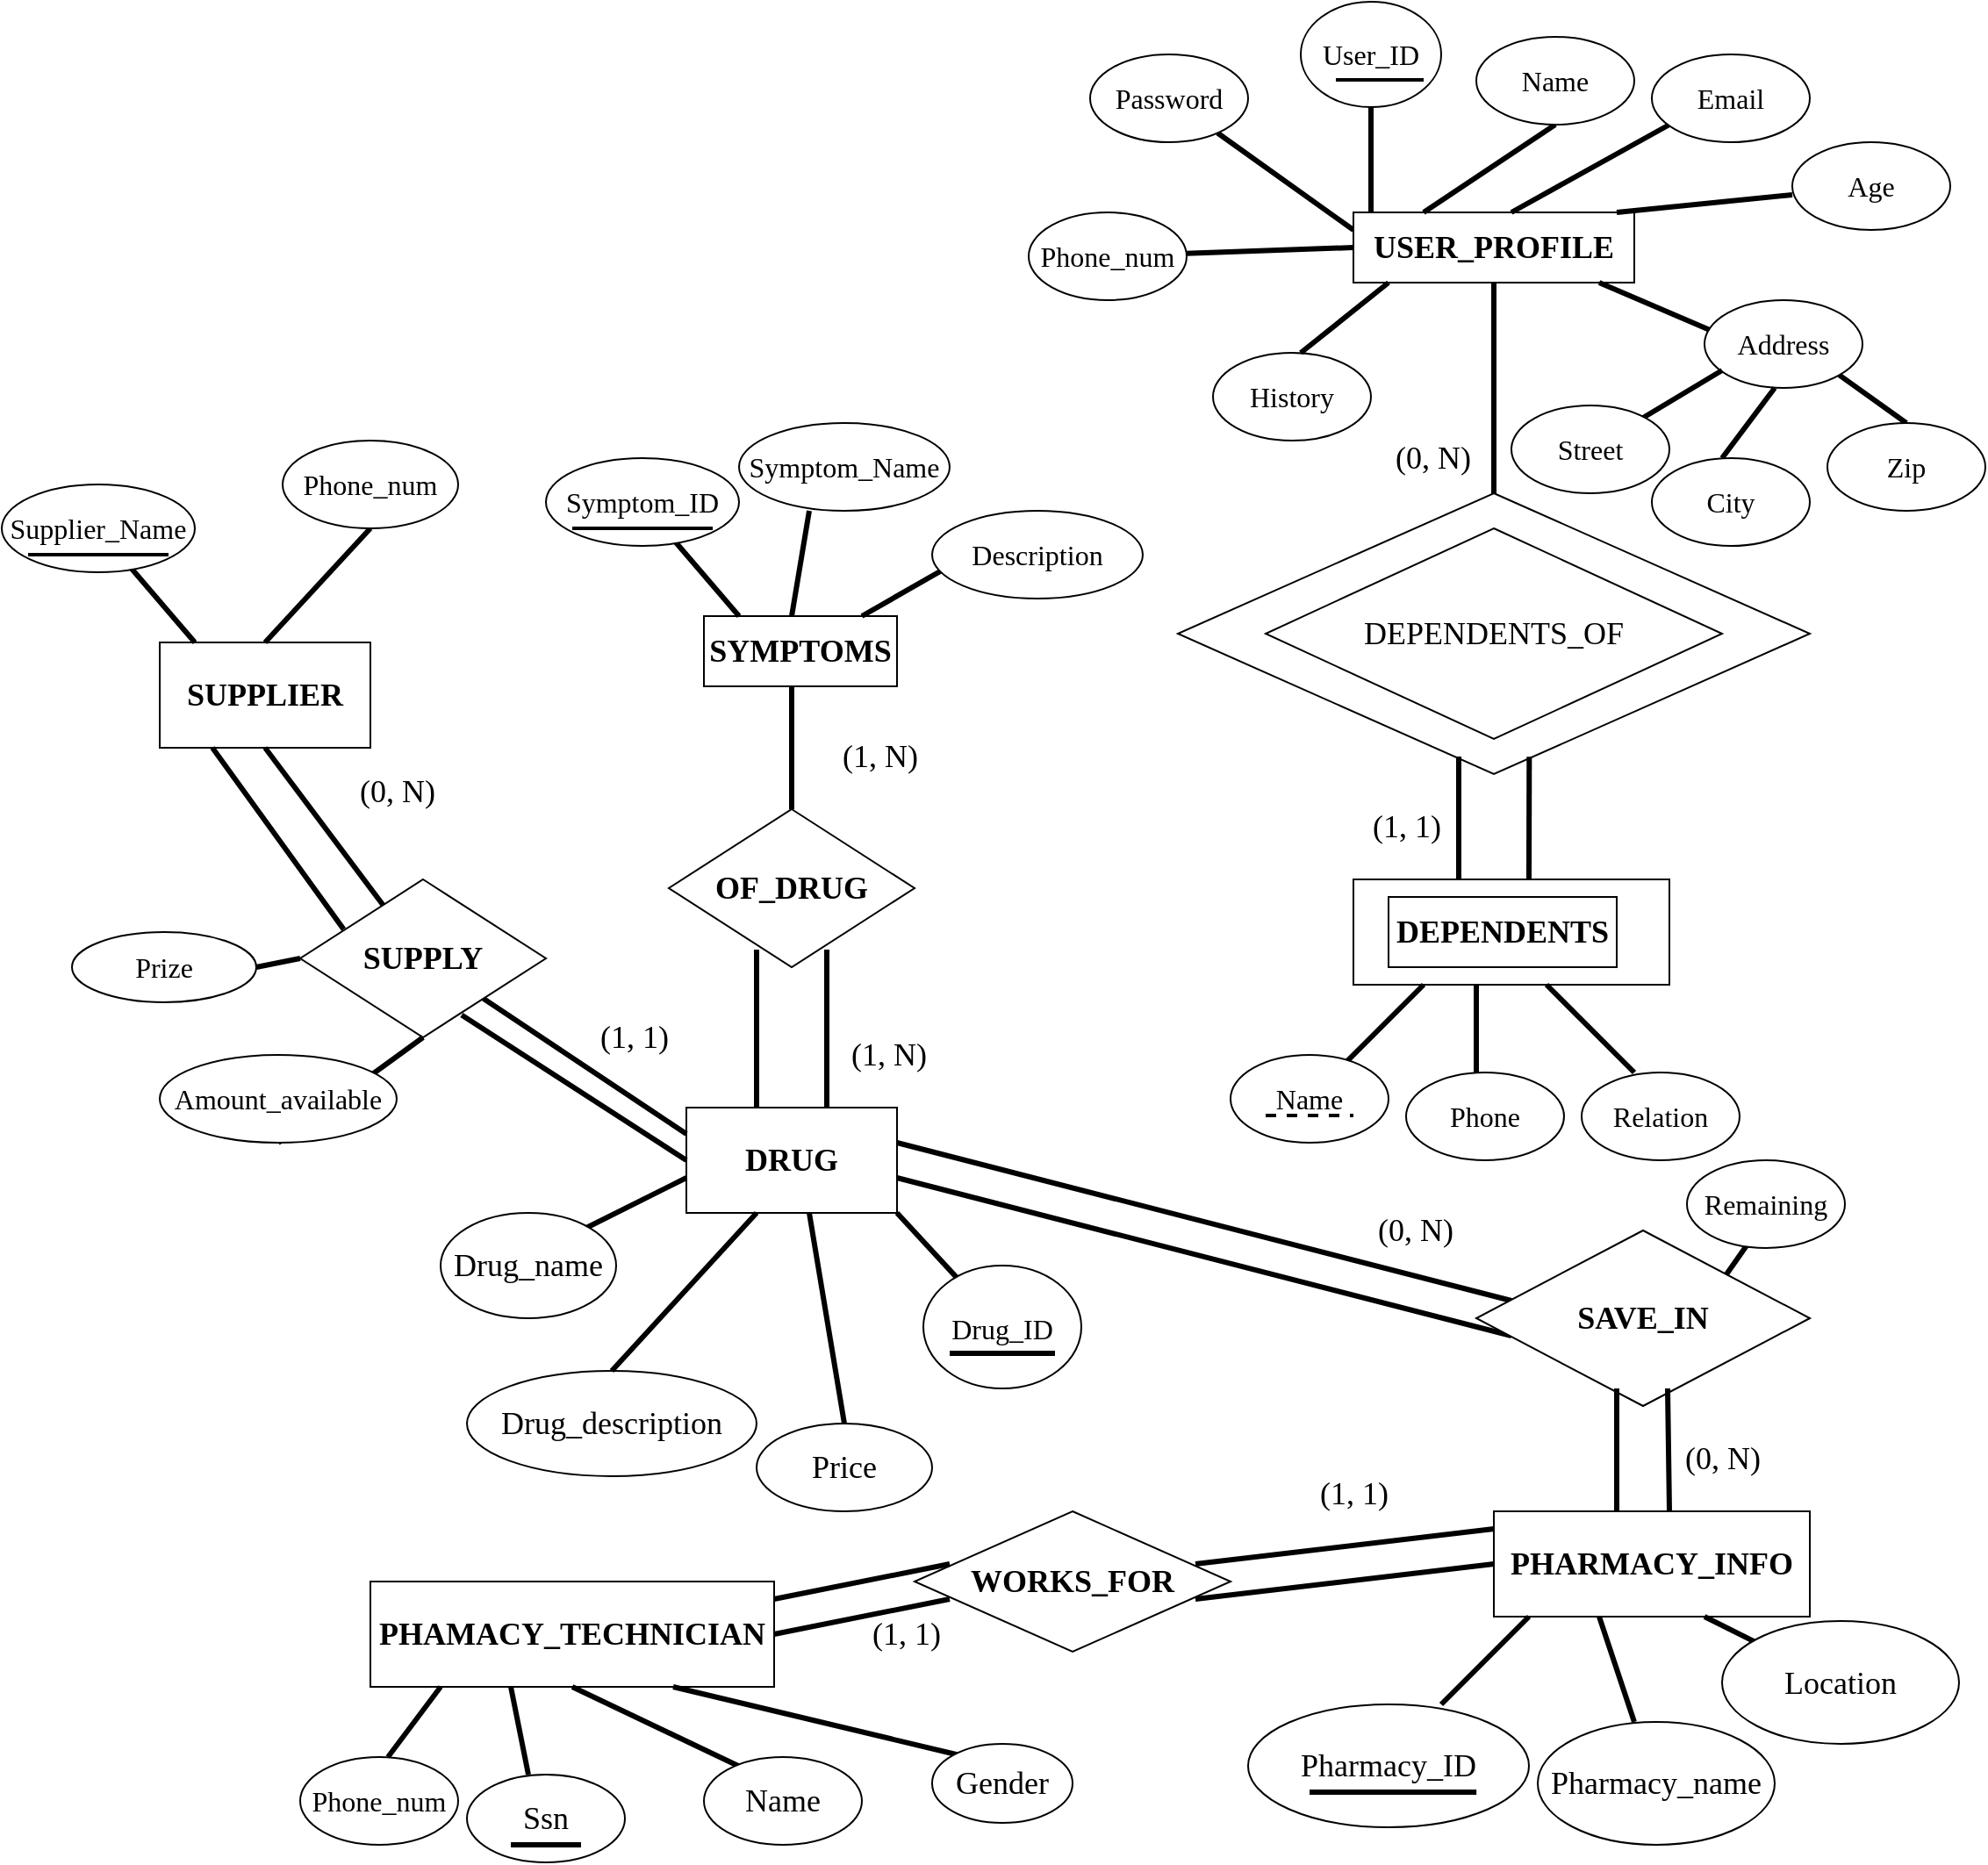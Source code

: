<mxfile version="20.8.23" type="github">
  <diagram id="R2lEEEUBdFMjLlhIrx00" name="Page-1">
    <mxGraphModel dx="1854" dy="697" grid="1" gridSize="10" guides="1" tooltips="1" connect="1" arrows="1" fold="1" page="1" pageScale="1" pageWidth="850" pageHeight="1100" math="0" shadow="0" extFonts="Permanent Marker^https://fonts.googleapis.com/css?family=Permanent+Marker">
      <root>
        <mxCell id="0" />
        <mxCell id="1" parent="0" />
        <mxCell id="4P1G4LsWBmaIqUn7CIRd-10" value="" style="endArrow=none;html=1;rounded=0;strokeWidth=3;fontFamily=Times New Roman;fontSize=16;exitX=0;exitY=0.5;exitDx=0;exitDy=0;" parent="1" source="4P1G4LsWBmaIqUn7CIRd-23" target="4P1G4LsWBmaIqUn7CIRd-12" edge="1">
          <mxGeometry width="50" height="50" relative="1" as="geometry">
            <mxPoint x="180" y="120" as="sourcePoint" />
            <mxPoint x="240" y="70" as="targetPoint" />
          </mxGeometry>
        </mxCell>
        <mxCell id="4P1G4LsWBmaIqUn7CIRd-12" value="Phone_num" style="ellipse;whiteSpace=wrap;html=1;fontFamily=Times New Roman;fontSize=16;" parent="1" vertex="1">
          <mxGeometry x="295" y="120" width="90" height="50" as="geometry" />
        </mxCell>
        <mxCell id="4P1G4LsWBmaIqUn7CIRd-14" value="" style="endArrow=none;html=1;rounded=0;strokeWidth=3;fontFamily=Times New Roman;fontSize=16;exitX=0;exitY=0.25;exitDx=0;exitDy=0;" parent="1" source="4P1G4LsWBmaIqUn7CIRd-23" target="4P1G4LsWBmaIqUn7CIRd-15" edge="1">
          <mxGeometry width="50" height="50" relative="1" as="geometry">
            <mxPoint x="210" y="120" as="sourcePoint" />
            <mxPoint x="390" y="70" as="targetPoint" />
          </mxGeometry>
        </mxCell>
        <mxCell id="4P1G4LsWBmaIqUn7CIRd-15" value="Password" style="ellipse;whiteSpace=wrap;html=1;fontFamily=Times New Roman;fontSize=16;" parent="1" vertex="1">
          <mxGeometry x="330" y="30" width="90" height="50" as="geometry" />
        </mxCell>
        <mxCell id="4P1G4LsWBmaIqUn7CIRd-23" value="&lt;h4 style=&quot;font-size: 19px;&quot;&gt;&lt;font style=&quot;font-size: 19px;&quot;&gt;&lt;font style=&quot;font-size: 18px;&quot;&gt;USER_PROFILE&lt;/font&gt;&lt;/font&gt;&lt;/h4&gt;" style="rounded=0;whiteSpace=wrap;html=1;fontFamily=Times New Roman;fontSize=20;" parent="1" vertex="1">
          <mxGeometry x="480" y="120" width="160" height="40" as="geometry" />
        </mxCell>
        <mxCell id="4P1G4LsWBmaIqUn7CIRd-26" value="User_ID" style="ellipse;whiteSpace=wrap;html=1;fontFamily=Times New Roman;fontSize=16;" parent="1" vertex="1">
          <mxGeometry x="450" width="80" height="60" as="geometry" />
        </mxCell>
        <mxCell id="4P1G4LsWBmaIqUn7CIRd-27" value="" style="endArrow=none;html=1;rounded=0;strokeWidth=3;fontFamily=Times New Roman;fontSize=18;entryX=0.5;entryY=1;entryDx=0;entryDy=0;" parent="1" target="4P1G4LsWBmaIqUn7CIRd-26" edge="1">
          <mxGeometry width="50" height="50" relative="1" as="geometry">
            <mxPoint x="490" y="120" as="sourcePoint" />
            <mxPoint x="540" y="70" as="targetPoint" />
          </mxGeometry>
        </mxCell>
        <mxCell id="4P1G4LsWBmaIqUn7CIRd-28" value="" style="endArrow=none;html=1;rounded=0;strokeWidth=3;fontFamily=Times New Roman;fontSize=18;entryX=0.5;entryY=1;entryDx=0;entryDy=0;" parent="1" target="4P1G4LsWBmaIqUn7CIRd-29" edge="1">
          <mxGeometry width="50" height="50" relative="1" as="geometry">
            <mxPoint x="520" y="120" as="sourcePoint" />
            <mxPoint x="560" y="60" as="targetPoint" />
          </mxGeometry>
        </mxCell>
        <mxCell id="4P1G4LsWBmaIqUn7CIRd-29" value="Name" style="ellipse;whiteSpace=wrap;html=1;fontFamily=Times New Roman;fontSize=16;" parent="1" vertex="1">
          <mxGeometry x="550" y="20" width="90" height="50" as="geometry" />
        </mxCell>
        <mxCell id="4P1G4LsWBmaIqUn7CIRd-30" value="" style="endArrow=none;html=1;rounded=0;strokeWidth=3;fontFamily=Times New Roman;fontSize=18;" parent="1" edge="1">
          <mxGeometry width="50" height="50" relative="1" as="geometry">
            <mxPoint x="570" y="120" as="sourcePoint" />
            <mxPoint x="660" y="70" as="targetPoint" />
          </mxGeometry>
        </mxCell>
        <mxCell id="4P1G4LsWBmaIqUn7CIRd-31" value="Email" style="ellipse;whiteSpace=wrap;html=1;fontFamily=Times New Roman;fontSize=16;" parent="1" vertex="1">
          <mxGeometry x="650" y="30" width="90" height="50" as="geometry" />
        </mxCell>
        <mxCell id="4P1G4LsWBmaIqUn7CIRd-32" value="" style="endArrow=none;html=1;rounded=0;strokeWidth=3;fontFamily=Times New Roman;fontSize=18;" parent="1" edge="1">
          <mxGeometry width="50" height="50" relative="1" as="geometry">
            <mxPoint x="630" y="120" as="sourcePoint" />
            <mxPoint x="730" y="110" as="targetPoint" />
          </mxGeometry>
        </mxCell>
        <mxCell id="4P1G4LsWBmaIqUn7CIRd-33" value="Age" style="ellipse;whiteSpace=wrap;html=1;fontFamily=Times New Roman;fontSize=16;" parent="1" vertex="1">
          <mxGeometry x="730" y="80" width="90" height="50" as="geometry" />
        </mxCell>
        <mxCell id="4P1G4LsWBmaIqUn7CIRd-34" value="" style="endArrow=none;html=1;rounded=0;strokeWidth=3;fontFamily=Times New Roman;fontSize=18;" parent="1" edge="1">
          <mxGeometry width="50" height="50" relative="1" as="geometry">
            <mxPoint x="690" y="190" as="sourcePoint" />
            <mxPoint x="620" y="160" as="targetPoint" />
          </mxGeometry>
        </mxCell>
        <mxCell id="4P1G4LsWBmaIqUn7CIRd-35" value="Address" style="ellipse;whiteSpace=wrap;html=1;fontFamily=Times New Roman;fontSize=16;" parent="1" vertex="1">
          <mxGeometry x="680" y="170" width="90" height="50" as="geometry" />
        </mxCell>
        <mxCell id="4P1G4LsWBmaIqUn7CIRd-36" value="" style="endArrow=none;html=1;rounded=0;strokeWidth=3;fontFamily=Times New Roman;fontSize=18;" parent="1" edge="1">
          <mxGeometry width="50" height="50" relative="1" as="geometry">
            <mxPoint x="640" y="240" as="sourcePoint" />
            <mxPoint x="690" y="210" as="targetPoint" />
          </mxGeometry>
        </mxCell>
        <mxCell id="4P1G4LsWBmaIqUn7CIRd-37" value="Street" style="ellipse;whiteSpace=wrap;html=1;fontFamily=Times New Roman;fontSize=16;" parent="1" vertex="1">
          <mxGeometry x="570" y="230" width="90" height="50" as="geometry" />
        </mxCell>
        <mxCell id="4P1G4LsWBmaIqUn7CIRd-39" value="" style="endArrow=none;html=1;rounded=0;strokeWidth=3;fontFamily=Times New Roman;fontSize=18;" parent="1" edge="1">
          <mxGeometry width="50" height="50" relative="1" as="geometry">
            <mxPoint x="700" y="260" as="sourcePoint" />
            <mxPoint x="700.136" y="259.456" as="targetPoint" />
          </mxGeometry>
        </mxCell>
        <mxCell id="4P1G4LsWBmaIqUn7CIRd-41" value="" style="endArrow=none;html=1;rounded=0;strokeWidth=3;fontFamily=Times New Roman;fontSize=18;" parent="1" edge="1">
          <mxGeometry width="50" height="50" relative="1" as="geometry">
            <mxPoint x="690" y="260" as="sourcePoint" />
            <mxPoint x="720" y="220" as="targetPoint" />
          </mxGeometry>
        </mxCell>
        <mxCell id="4P1G4LsWBmaIqUn7CIRd-42" value="City" style="ellipse;whiteSpace=wrap;html=1;fontFamily=Times New Roman;fontSize=16;" parent="1" vertex="1">
          <mxGeometry x="650" y="260" width="90" height="50" as="geometry" />
        </mxCell>
        <mxCell id="4P1G4LsWBmaIqUn7CIRd-43" value="" style="endArrow=none;html=1;rounded=0;strokeWidth=3;fontFamily=Times New Roman;fontSize=18;entryX=0.5;entryY=0;entryDx=0;entryDy=0;exitX=1;exitY=1;exitDx=0;exitDy=0;" parent="1" source="4P1G4LsWBmaIqUn7CIRd-35" target="4P1G4LsWBmaIqUn7CIRd-46" edge="1">
          <mxGeometry width="50" height="50" relative="1" as="geometry">
            <mxPoint x="770" y="190" as="sourcePoint" />
            <mxPoint x="820" y="140" as="targetPoint" />
          </mxGeometry>
        </mxCell>
        <mxCell id="4P1G4LsWBmaIqUn7CIRd-46" value="Zip" style="ellipse;whiteSpace=wrap;html=1;fontFamily=Times New Roman;fontSize=16;" parent="1" vertex="1">
          <mxGeometry x="750" y="240" width="90" height="50" as="geometry" />
        </mxCell>
        <mxCell id="4P1G4LsWBmaIqUn7CIRd-49" style="edgeStyle=orthogonalEdgeStyle;rounded=0;orthogonalLoop=1;jettySize=auto;html=1;exitX=0;exitY=1;exitDx=0;exitDy=0;strokeWidth=3;fontFamily=Times New Roman;fontSize=18;" parent="1" source="4P1G4LsWBmaIqUn7CIRd-47" edge="1">
          <mxGeometry relative="1" as="geometry">
            <mxPoint x="413" y="243" as="targetPoint" />
          </mxGeometry>
        </mxCell>
        <mxCell id="4P1G4LsWBmaIqUn7CIRd-47" value="History" style="ellipse;whiteSpace=wrap;html=1;fontFamily=Times New Roman;fontSize=16;" parent="1" vertex="1">
          <mxGeometry x="400" y="200" width="90" height="50" as="geometry" />
        </mxCell>
        <mxCell id="4P1G4LsWBmaIqUn7CIRd-48" value="" style="endArrow=none;html=1;rounded=0;strokeWidth=3;fontFamily=Times New Roman;fontSize=18;" parent="1" edge="1">
          <mxGeometry width="50" height="50" relative="1" as="geometry">
            <mxPoint x="450" y="200" as="sourcePoint" />
            <mxPoint x="500" y="160" as="targetPoint" />
          </mxGeometry>
        </mxCell>
        <mxCell id="4P1G4LsWBmaIqUn7CIRd-51" value="" style="endArrow=none;html=1;rounded=0;strokeWidth=2;fontFamily=Times New Roman;fontSize=16;" parent="1" edge="1">
          <mxGeometry width="50" height="50" relative="1" as="geometry">
            <mxPoint x="470" y="44.5" as="sourcePoint" />
            <mxPoint x="520" y="44.5" as="targetPoint" />
          </mxGeometry>
        </mxCell>
        <mxCell id="4P1G4LsWBmaIqUn7CIRd-52" value="" style="endArrow=none;html=1;rounded=0;strokeWidth=3;fontFamily=Times New Roman;fontSize=18;" parent="1" edge="1">
          <mxGeometry width="50" height="50" relative="1" as="geometry">
            <mxPoint x="560" y="300" as="sourcePoint" />
            <mxPoint x="560" y="160" as="targetPoint" />
          </mxGeometry>
        </mxCell>
        <mxCell id="4P1G4LsWBmaIqUn7CIRd-54" value="" style="rhombus;whiteSpace=wrap;html=1;fontFamily=Times New Roman;fontSize=18;" parent="1" vertex="1">
          <mxGeometry x="380" y="280" width="360" height="160" as="geometry" />
        </mxCell>
        <mxCell id="4P1G4LsWBmaIqUn7CIRd-55" value="DEPENDENTS_OF" style="rhombus;whiteSpace=wrap;html=1;fontFamily=Times New Roman;fontSize=18;" parent="1" vertex="1">
          <mxGeometry x="430" y="300" width="260" height="120" as="geometry" />
        </mxCell>
        <mxCell id="4P1G4LsWBmaIqUn7CIRd-57" value="" style="endArrow=none;html=1;rounded=0;strokeWidth=3;fontFamily=Times New Roman;fontSize=18;" parent="1" edge="1">
          <mxGeometry width="50" height="50" relative="1" as="geometry">
            <mxPoint x="540" y="500" as="sourcePoint" />
            <mxPoint x="540" y="430" as="targetPoint" />
            <Array as="points">
              <mxPoint x="540" y="470" />
            </Array>
          </mxGeometry>
        </mxCell>
        <mxCell id="4P1G4LsWBmaIqUn7CIRd-60" value="" style="endArrow=none;html=1;rounded=0;strokeWidth=3;fontFamily=Times New Roman;fontSize=18;" parent="1" target="4P1G4LsWBmaIqUn7CIRd-59" edge="1">
          <mxGeometry width="50" height="50" relative="1" as="geometry">
            <mxPoint x="580" y="500" as="sourcePoint" />
            <mxPoint x="580" y="430" as="targetPoint" />
          </mxGeometry>
        </mxCell>
        <mxCell id="4P1G4LsWBmaIqUn7CIRd-59" value="" style="rounded=0;whiteSpace=wrap;html=1;fontFamily=Times New Roman;fontSize=18;" parent="1" vertex="1">
          <mxGeometry x="480" y="500" width="180" height="60" as="geometry" />
        </mxCell>
        <mxCell id="4P1G4LsWBmaIqUn7CIRd-61" value="" style="endArrow=none;html=1;rounded=0;strokeWidth=3;fontFamily=Times New Roman;fontSize=18;entryX=0.556;entryY=0.938;entryDx=0;entryDy=0;entryPerimeter=0;" parent="1" target="4P1G4LsWBmaIqUn7CIRd-54" edge="1">
          <mxGeometry width="50" height="50" relative="1" as="geometry">
            <mxPoint x="580" y="500" as="sourcePoint" />
            <mxPoint x="580" y="440" as="targetPoint" />
          </mxGeometry>
        </mxCell>
        <mxCell id="4P1G4LsWBmaIqUn7CIRd-62" value="&lt;h4&gt;DEPENDENTS&lt;/h4&gt;" style="rounded=0;whiteSpace=wrap;html=1;fontFamily=Times New Roman;fontSize=18;" parent="1" vertex="1">
          <mxGeometry x="500" y="510" width="130" height="40" as="geometry" />
        </mxCell>
        <mxCell id="4P1G4LsWBmaIqUn7CIRd-63" value="" style="endArrow=none;html=1;rounded=0;strokeWidth=3;fontFamily=Times New Roman;fontSize=18;" parent="1" edge="1">
          <mxGeometry width="50" height="50" relative="1" as="geometry">
            <mxPoint x="470" y="610" as="sourcePoint" />
            <mxPoint x="520" y="560" as="targetPoint" />
          </mxGeometry>
        </mxCell>
        <mxCell id="4P1G4LsWBmaIqUn7CIRd-65" value="Name" style="ellipse;whiteSpace=wrap;html=1;fontFamily=Times New Roman;fontSize=16;" parent="1" vertex="1">
          <mxGeometry x="410" y="600" width="90" height="50" as="geometry" />
        </mxCell>
        <mxCell id="4P1G4LsWBmaIqUn7CIRd-66" value="" style="endArrow=none;html=1;rounded=0;strokeWidth=3;fontFamily=Times New Roman;fontSize=18;" parent="1" edge="1">
          <mxGeometry width="50" height="50" relative="1" as="geometry">
            <mxPoint x="550" y="610" as="sourcePoint" />
            <mxPoint x="550" y="560" as="targetPoint" />
          </mxGeometry>
        </mxCell>
        <mxCell id="4P1G4LsWBmaIqUn7CIRd-67" value="Phone" style="ellipse;whiteSpace=wrap;html=1;fontFamily=Times New Roman;fontSize=16;" parent="1" vertex="1">
          <mxGeometry x="510" y="610" width="90" height="50" as="geometry" />
        </mxCell>
        <mxCell id="4P1G4LsWBmaIqUn7CIRd-69" value="" style="endArrow=none;html=1;rounded=0;strokeWidth=3;fontFamily=Times New Roman;fontSize=18;" parent="1" edge="1">
          <mxGeometry width="50" height="50" relative="1" as="geometry">
            <mxPoint x="590" y="560" as="sourcePoint" />
            <mxPoint x="640" y="610" as="targetPoint" />
          </mxGeometry>
        </mxCell>
        <mxCell id="4P1G4LsWBmaIqUn7CIRd-70" value="Relation" style="ellipse;whiteSpace=wrap;html=1;fontFamily=Times New Roman;fontSize=16;" parent="1" vertex="1">
          <mxGeometry x="610" y="610" width="90" height="50" as="geometry" />
        </mxCell>
        <mxCell id="4P1G4LsWBmaIqUn7CIRd-71" value="" style="endArrow=none;dashed=1;html=1;rounded=0;strokeWidth=2;fontFamily=Times New Roman;fontSize=18;" parent="1" edge="1">
          <mxGeometry width="50" height="50" relative="1" as="geometry">
            <mxPoint x="430" y="634.5" as="sourcePoint" />
            <mxPoint x="480" y="634.5" as="targetPoint" />
          </mxGeometry>
        </mxCell>
        <mxCell id="4P1G4LsWBmaIqUn7CIRd-72" value="(0, N)" style="text;html=1;align=center;verticalAlign=middle;resizable=0;points=[];autosize=1;strokeColor=none;fillColor=none;fontSize=18;fontFamily=Times New Roman;" parent="1" vertex="1">
          <mxGeometry x="490" y="240" width="70" height="40" as="geometry" />
        </mxCell>
        <mxCell id="4P1G4LsWBmaIqUn7CIRd-73" value="(1, 1)" style="text;html=1;align=center;verticalAlign=middle;resizable=0;points=[];autosize=1;strokeColor=none;fillColor=none;fontSize=18;fontFamily=Times New Roman;" parent="1" vertex="1">
          <mxGeometry x="480" y="450" width="60" height="40" as="geometry" />
        </mxCell>
        <mxCell id="4P1G4LsWBmaIqUn7CIRd-74" value="&lt;h4&gt;&lt;font style=&quot;font-size: 18px;&quot;&gt;&lt;font style=&quot;font-size: 18px;&quot;&gt;&lt;font face=&quot;Times New Roman&quot;&gt;SYMPTOMS&lt;/font&gt;&lt;/font&gt;&lt;/font&gt;&lt;/h4&gt;" style="rounded=0;whiteSpace=wrap;html=1;" parent="1" vertex="1">
          <mxGeometry x="110" y="350" width="110" height="40" as="geometry" />
        </mxCell>
        <mxCell id="4P1G4LsWBmaIqUn7CIRd-75" value="" style="endArrow=none;html=1;rounded=0;fontFamily=Times New Roman;fontSize=20;strokeWidth=3;" parent="1" edge="1">
          <mxGeometry width="50" height="50" relative="1" as="geometry">
            <mxPoint x="130" y="350" as="sourcePoint" />
            <mxPoint x="94" y="308" as="targetPoint" />
          </mxGeometry>
        </mxCell>
        <mxCell id="4P1G4LsWBmaIqUn7CIRd-76" value="Symptom_ID" style="ellipse;whiteSpace=wrap;html=1;fontFamily=Times New Roman;fontSize=16;" parent="1" vertex="1">
          <mxGeometry x="20" y="260" width="110" height="50" as="geometry" />
        </mxCell>
        <mxCell id="4P1G4LsWBmaIqUn7CIRd-77" value="" style="endArrow=none;html=1;rounded=0;strokeWidth=2;fontFamily=Times New Roman;fontSize=18;" parent="1" edge="1">
          <mxGeometry width="50" height="50" relative="1" as="geometry">
            <mxPoint x="35" y="300" as="sourcePoint" />
            <mxPoint x="115" y="300" as="targetPoint" />
          </mxGeometry>
        </mxCell>
        <mxCell id="4P1G4LsWBmaIqUn7CIRd-78" value="" style="endArrow=none;html=1;rounded=0;strokeWidth=3;fontFamily=Times New Roman;fontSize=18;" parent="1" edge="1">
          <mxGeometry width="50" height="50" relative="1" as="geometry">
            <mxPoint x="160" y="350" as="sourcePoint" />
            <mxPoint x="170" y="290" as="targetPoint" />
          </mxGeometry>
        </mxCell>
        <mxCell id="4P1G4LsWBmaIqUn7CIRd-79" value="Symptom_Name" style="ellipse;whiteSpace=wrap;html=1;fontFamily=Times New Roman;fontSize=16;" parent="1" vertex="1">
          <mxGeometry x="130" y="240" width="120" height="50" as="geometry" />
        </mxCell>
        <mxCell id="4P1G4LsWBmaIqUn7CIRd-80" value="" style="endArrow=none;html=1;rounded=0;strokeWidth=3;fontFamily=Times New Roman;fontSize=18;" parent="1" edge="1">
          <mxGeometry width="50" height="50" relative="1" as="geometry">
            <mxPoint x="200" y="350" as="sourcePoint" />
            <mxPoint x="270" y="310" as="targetPoint" />
          </mxGeometry>
        </mxCell>
        <mxCell id="4P1G4LsWBmaIqUn7CIRd-83" value="" style="endArrow=none;html=1;rounded=0;strokeWidth=3;fontFamily=Times New Roman;fontSize=16;" parent="1" edge="1">
          <mxGeometry width="50" height="50" relative="1" as="geometry">
            <mxPoint x="160" y="460" as="sourcePoint" />
            <mxPoint x="160" y="390" as="targetPoint" />
          </mxGeometry>
        </mxCell>
        <mxCell id="4P1G4LsWBmaIqUn7CIRd-84" value="&lt;h4 style=&quot;font-size: 17px;&quot;&gt;&lt;font style=&quot;font-size: 17px;&quot;&gt;&lt;font style=&quot;font-size: 18px;&quot;&gt;OF_DRUG&lt;/font&gt;&lt;/font&gt;&lt;/h4&gt;" style="rhombus;whiteSpace=wrap;html=1;fontFamily=Times New Roman;fontSize=16;" parent="1" vertex="1">
          <mxGeometry x="90" y="460" width="140" height="90" as="geometry" />
        </mxCell>
        <mxCell id="4P1G4LsWBmaIqUn7CIRd-85" value="" style="endArrow=none;html=1;rounded=0;strokeWidth=3;fontFamily=Times New Roman;fontSize=18;" parent="1" edge="1">
          <mxGeometry width="50" height="50" relative="1" as="geometry">
            <mxPoint x="140" y="630" as="sourcePoint" />
            <mxPoint x="140" y="540" as="targetPoint" />
          </mxGeometry>
        </mxCell>
        <mxCell id="4P1G4LsWBmaIqUn7CIRd-86" value="" style="endArrow=none;html=1;rounded=0;strokeWidth=3;fontFamily=Times New Roman;fontSize=18;" parent="1" edge="1">
          <mxGeometry width="50" height="50" relative="1" as="geometry">
            <mxPoint x="180" y="630" as="sourcePoint" />
            <mxPoint x="180" y="540" as="targetPoint" />
          </mxGeometry>
        </mxCell>
        <mxCell id="4P1G4LsWBmaIqUn7CIRd-87" value="(1, N)" style="text;html=1;align=center;verticalAlign=middle;resizable=0;points=[];autosize=1;strokeColor=none;fillColor=none;fontSize=18;fontFamily=Times New Roman;" parent="1" vertex="1">
          <mxGeometry x="175" y="410" width="70" height="40" as="geometry" />
        </mxCell>
        <mxCell id="4P1G4LsWBmaIqUn7CIRd-88" value="(1, N)" style="text;html=1;align=center;verticalAlign=middle;resizable=0;points=[];autosize=1;strokeColor=none;fillColor=none;fontSize=18;fontFamily=Times New Roman;" parent="1" vertex="1">
          <mxGeometry x="180" y="580" width="70" height="40" as="geometry" />
        </mxCell>
        <mxCell id="4P1G4LsWBmaIqUn7CIRd-89" value="&lt;h4&gt;DRUG&lt;/h4&gt;" style="rounded=0;whiteSpace=wrap;html=1;fontFamily=Times New Roman;fontSize=18;" parent="1" vertex="1">
          <mxGeometry x="100" y="630" width="120" height="60" as="geometry" />
        </mxCell>
        <mxCell id="4P1G4LsWBmaIqUn7CIRd-93" value="&lt;font style=&quot;font-size: 18px;&quot;&gt;&lt;font style=&quot;font-size: 18px;&quot;&gt;&lt;font style=&quot;font-size: 17px;&quot;&gt;&lt;font style=&quot;font-size: 16px;&quot;&gt;Drug_ID&lt;/font&gt;&lt;/font&gt;&lt;/font&gt;&lt;/font&gt;" style="ellipse;whiteSpace=wrap;html=1;fontFamily=Times New Roman;fontSize=20;" parent="1" vertex="1">
          <mxGeometry x="235" y="720" width="90" height="70" as="geometry" />
        </mxCell>
        <mxCell id="4P1G4LsWBmaIqUn7CIRd-94" value="" style="endArrow=none;html=1;rounded=0;strokeWidth=3;fontFamily=Times New Roman;fontSize=18;entryX=1;entryY=1;entryDx=0;entryDy=0;" parent="1" source="4P1G4LsWBmaIqUn7CIRd-93" target="4P1G4LsWBmaIqUn7CIRd-89" edge="1">
          <mxGeometry width="50" height="50" relative="1" as="geometry">
            <mxPoint y="730" as="sourcePoint" />
            <mxPoint x="50" y="680" as="targetPoint" />
          </mxGeometry>
        </mxCell>
        <mxCell id="4P1G4LsWBmaIqUn7CIRd-95" value="" style="endArrow=none;html=1;rounded=0;strokeWidth=3;fontFamily=Times New Roman;fontSize=18;entryX=0;entryY=0.25;entryDx=0;entryDy=0;" parent="1" source="S2VxS4rjt2PVosR45BQo-7" target="4P1G4LsWBmaIqUn7CIRd-89" edge="1">
          <mxGeometry width="50" height="50" relative="1" as="geometry">
            <mxPoint x="30" y="620" as="sourcePoint" />
            <mxPoint x="30" y="659" as="targetPoint" />
          </mxGeometry>
        </mxCell>
        <mxCell id="4P1G4LsWBmaIqUn7CIRd-96" value="" style="endArrow=none;html=1;rounded=0;strokeWidth=3;fontFamily=Times New Roman;fontSize=18;" parent="1" edge="1">
          <mxGeometry width="50" height="50" relative="1" as="geometry">
            <mxPoint x="40" y="700" as="sourcePoint" />
            <mxPoint x="100" y="670" as="targetPoint" />
          </mxGeometry>
        </mxCell>
        <mxCell id="4P1G4LsWBmaIqUn7CIRd-97" value="Drug_name" style="ellipse;whiteSpace=wrap;html=1;fontFamily=Times New Roman;fontSize=18;" parent="1" vertex="1">
          <mxGeometry x="-40" y="690" width="100" height="60" as="geometry" />
        </mxCell>
        <mxCell id="4P1G4LsWBmaIqUn7CIRd-98" value="Drug_description" style="ellipse;whiteSpace=wrap;html=1;fontFamily=Times New Roman;fontSize=18;" parent="1" vertex="1">
          <mxGeometry x="-25" y="780" width="165" height="60" as="geometry" />
        </mxCell>
        <mxCell id="4P1G4LsWBmaIqUn7CIRd-99" value="" style="endArrow=none;html=1;rounded=0;strokeWidth=3;fontFamily=Times New Roman;fontSize=18;exitX=0.5;exitY=0;exitDx=0;exitDy=0;" parent="1" source="4P1G4LsWBmaIqUn7CIRd-98" edge="1">
          <mxGeometry width="50" height="50" relative="1" as="geometry">
            <mxPoint x="90" y="740" as="sourcePoint" />
            <mxPoint x="140" y="690" as="targetPoint" />
          </mxGeometry>
        </mxCell>
        <mxCell id="4P1G4LsWBmaIqUn7CIRd-101" value="" style="endArrow=none;html=1;rounded=0;strokeWidth=3;fontFamily=Times New Roman;fontSize=18;exitX=0.5;exitY=0;exitDx=0;exitDy=0;" parent="1" source="4P1G4LsWBmaIqUn7CIRd-102" edge="1">
          <mxGeometry width="50" height="50" relative="1" as="geometry">
            <mxPoint x="180" y="750" as="sourcePoint" />
            <mxPoint x="170" y="690" as="targetPoint" />
          </mxGeometry>
        </mxCell>
        <mxCell id="4P1G4LsWBmaIqUn7CIRd-102" value="Price" style="ellipse;whiteSpace=wrap;html=1;fontFamily=Times New Roman;fontSize=18;" parent="1" vertex="1">
          <mxGeometry x="140" y="810" width="100" height="50" as="geometry" />
        </mxCell>
        <mxCell id="4P1G4LsWBmaIqUn7CIRd-106" value="" style="endArrow=none;html=1;rounded=0;strokeWidth=3;fontFamily=Times New Roman;fontSize=18;" parent="1" edge="1">
          <mxGeometry width="50" height="50" relative="1" as="geometry">
            <mxPoint x="220" y="650" as="sourcePoint" />
            <mxPoint x="570" y="740" as="targetPoint" />
          </mxGeometry>
        </mxCell>
        <mxCell id="4P1G4LsWBmaIqUn7CIRd-107" value="" style="endArrow=none;html=1;rounded=0;strokeWidth=3;fontFamily=Times New Roman;fontSize=18;" parent="1" edge="1">
          <mxGeometry width="50" height="50" relative="1" as="geometry">
            <mxPoint x="220" y="670" as="sourcePoint" />
            <mxPoint x="570" y="760" as="targetPoint" />
          </mxGeometry>
        </mxCell>
        <mxCell id="4P1G4LsWBmaIqUn7CIRd-108" value="&lt;h4&gt;SAVE_IN&lt;/h4&gt;" style="rhombus;whiteSpace=wrap;html=1;fontFamily=Times New Roman;fontSize=18;direction=south;rotation=0;" parent="1" vertex="1">
          <mxGeometry x="550" y="700" width="190" height="100" as="geometry" />
        </mxCell>
        <mxCell id="4P1G4LsWBmaIqUn7CIRd-109" value="(0, N)" style="text;html=1;align=center;verticalAlign=middle;resizable=0;points=[];autosize=1;strokeColor=none;fillColor=none;fontSize=18;fontFamily=Times New Roman;" parent="1" vertex="1">
          <mxGeometry x="480" y="680" width="70" height="40" as="geometry" />
        </mxCell>
        <mxCell id="4P1G4LsWBmaIqUn7CIRd-110" value="" style="endArrow=none;html=1;rounded=0;strokeWidth=3;fontFamily=Times New Roman;fontSize=18;" parent="1" edge="1">
          <mxGeometry width="50" height="50" relative="1" as="geometry">
            <mxPoint x="630" y="860" as="sourcePoint" />
            <mxPoint x="630" y="790" as="targetPoint" />
          </mxGeometry>
        </mxCell>
        <mxCell id="4P1G4LsWBmaIqUn7CIRd-111" value="" style="endArrow=none;html=1;rounded=0;strokeWidth=3;fontFamily=Times New Roman;fontSize=18;" parent="1" edge="1">
          <mxGeometry width="50" height="50" relative="1" as="geometry">
            <mxPoint x="660" y="860" as="sourcePoint" />
            <mxPoint x="659" y="790" as="targetPoint" />
          </mxGeometry>
        </mxCell>
        <mxCell id="4P1G4LsWBmaIqUn7CIRd-112" value="&lt;h4&gt;PHARMACY_INFO&lt;/h4&gt;" style="rounded=0;whiteSpace=wrap;html=1;fontFamily=Times New Roman;fontSize=18;" parent="1" vertex="1">
          <mxGeometry x="560" y="860" width="180" height="60" as="geometry" />
        </mxCell>
        <mxCell id="4P1G4LsWBmaIqUn7CIRd-113" style="edgeStyle=orthogonalEdgeStyle;rounded=0;orthogonalLoop=1;jettySize=auto;html=1;exitX=0.5;exitY=1;exitDx=0;exitDy=0;strokeWidth=3;fontFamily=Times New Roman;fontSize=18;" parent="1" source="4P1G4LsWBmaIqUn7CIRd-112" target="4P1G4LsWBmaIqUn7CIRd-112" edge="1">
          <mxGeometry relative="1" as="geometry" />
        </mxCell>
        <mxCell id="4P1G4LsWBmaIqUn7CIRd-114" value="" style="endArrow=none;html=1;rounded=0;strokeWidth=3;fontFamily=Times New Roman;fontSize=18;" parent="1" edge="1">
          <mxGeometry width="50" height="50" relative="1" as="geometry">
            <mxPoint x="530" y="970" as="sourcePoint" />
            <mxPoint x="580" y="920" as="targetPoint" />
          </mxGeometry>
        </mxCell>
        <mxCell id="4P1G4LsWBmaIqUn7CIRd-115" value="Pharmacy_ID" style="ellipse;whiteSpace=wrap;html=1;fontFamily=Times New Roman;fontSize=18;" parent="1" vertex="1">
          <mxGeometry x="420" y="970" width="160" height="70" as="geometry" />
        </mxCell>
        <mxCell id="4P1G4LsWBmaIqUn7CIRd-116" value="" style="endArrow=none;html=1;rounded=0;strokeWidth=3;fontFamily=Times New Roman;fontSize=18;entryX=0.813;entryY=0.714;entryDx=0;entryDy=0;entryPerimeter=0;" parent="1" target="4P1G4LsWBmaIqUn7CIRd-115" edge="1">
          <mxGeometry width="50" height="50" relative="1" as="geometry">
            <mxPoint x="455" y="1020" as="sourcePoint" />
            <mxPoint x="525" y="1020" as="targetPoint" />
          </mxGeometry>
        </mxCell>
        <mxCell id="4P1G4LsWBmaIqUn7CIRd-117" value="" style="endArrow=none;html=1;rounded=0;strokeWidth=3;fontFamily=Times New Roman;fontSize=18;" parent="1" edge="1">
          <mxGeometry width="50" height="50" relative="1" as="geometry">
            <mxPoint x="640" y="980" as="sourcePoint" />
            <mxPoint x="620" y="920" as="targetPoint" />
          </mxGeometry>
        </mxCell>
        <mxCell id="4P1G4LsWBmaIqUn7CIRd-118" value="Pharmacy_name" style="ellipse;whiteSpace=wrap;html=1;fontFamily=Times New Roman;fontSize=18;" parent="1" vertex="1">
          <mxGeometry x="585" y="980" width="135" height="70" as="geometry" />
        </mxCell>
        <mxCell id="4P1G4LsWBmaIqUn7CIRd-119" value="" style="endArrow=none;html=1;rounded=0;strokeWidth=3;fontFamily=Times New Roman;fontSize=18;" parent="1" edge="1">
          <mxGeometry width="50" height="50" relative="1" as="geometry">
            <mxPoint x="760" y="960" as="sourcePoint" />
            <mxPoint x="680" y="920" as="targetPoint" />
          </mxGeometry>
        </mxCell>
        <mxCell id="4P1G4LsWBmaIqUn7CIRd-123" value="(0, N)" style="text;html=1;align=center;verticalAlign=middle;resizable=0;points=[];autosize=1;strokeColor=none;fillColor=none;fontSize=18;fontFamily=Times New Roman;" parent="1" vertex="1">
          <mxGeometry x="655" y="810" width="70" height="40" as="geometry" />
        </mxCell>
        <mxCell id="4P1G4LsWBmaIqUn7CIRd-124" value="" style="endArrow=none;html=1;rounded=0;strokeWidth=3;fontFamily=Times New Roman;fontSize=18;" parent="1" edge="1">
          <mxGeometry width="50" height="50" relative="1" as="geometry">
            <mxPoint x="390" y="890" as="sourcePoint" />
            <mxPoint x="560" y="870" as="targetPoint" />
          </mxGeometry>
        </mxCell>
        <mxCell id="4P1G4LsWBmaIqUn7CIRd-125" value="" style="endArrow=none;html=1;rounded=0;strokeWidth=3;fontFamily=Times New Roman;fontSize=18;" parent="1" edge="1">
          <mxGeometry width="50" height="50" relative="1" as="geometry">
            <mxPoint x="390" y="910" as="sourcePoint" />
            <mxPoint x="560" y="890" as="targetPoint" />
          </mxGeometry>
        </mxCell>
        <mxCell id="4P1G4LsWBmaIqUn7CIRd-126" value="&lt;h4&gt;WORKS_FOR&lt;/h4&gt;" style="rhombus;whiteSpace=wrap;html=1;fontFamily=Times New Roman;fontSize=18;" parent="1" vertex="1">
          <mxGeometry x="230" y="860" width="180" height="80" as="geometry" />
        </mxCell>
        <mxCell id="4P1G4LsWBmaIqUn7CIRd-127" value="(1, 1)" style="text;html=1;align=center;verticalAlign=middle;resizable=0;points=[];autosize=1;strokeColor=none;fillColor=none;fontSize=18;fontFamily=Times New Roman;" parent="1" vertex="1">
          <mxGeometry x="450" y="830" width="60" height="40" as="geometry" />
        </mxCell>
        <mxCell id="4P1G4LsWBmaIqUn7CIRd-128" value="" style="endArrow=none;html=1;rounded=0;strokeWidth=3;fontFamily=Times New Roman;fontSize=18;" parent="1" edge="1">
          <mxGeometry width="50" height="50" relative="1" as="geometry">
            <mxPoint x="150" y="930" as="sourcePoint" />
            <mxPoint x="250" y="910" as="targetPoint" />
          </mxGeometry>
        </mxCell>
        <mxCell id="4P1G4LsWBmaIqUn7CIRd-129" value="" style="endArrow=none;html=1;rounded=0;strokeWidth=3;fontFamily=Times New Roman;fontSize=18;" parent="1" edge="1">
          <mxGeometry width="50" height="50" relative="1" as="geometry">
            <mxPoint x="150" y="910" as="sourcePoint" />
            <mxPoint x="250" y="890" as="targetPoint" />
          </mxGeometry>
        </mxCell>
        <mxCell id="4P1G4LsWBmaIqUn7CIRd-130" value="&lt;h4&gt;PHAMACY_TECHNICIAN&lt;/h4&gt;" style="rounded=0;whiteSpace=wrap;html=1;fontFamily=Times New Roman;fontSize=18;" parent="1" vertex="1">
          <mxGeometry x="-80" y="900" width="230" height="60" as="geometry" />
        </mxCell>
        <mxCell id="4P1G4LsWBmaIqUn7CIRd-131" value="(1, 1)" style="text;html=1;align=center;verticalAlign=middle;resizable=0;points=[];autosize=1;strokeColor=none;fillColor=none;fontSize=18;fontFamily=Times New Roman;" parent="1" vertex="1">
          <mxGeometry x="195" y="910" width="60" height="40" as="geometry" />
        </mxCell>
        <mxCell id="4P1G4LsWBmaIqUn7CIRd-132" value="" style="endArrow=none;html=1;rounded=0;strokeWidth=3;fontFamily=Times New Roman;fontSize=18;" parent="1" edge="1">
          <mxGeometry width="50" height="50" relative="1" as="geometry">
            <mxPoint x="10" y="1010" as="sourcePoint" />
            <mxPoint y="960" as="targetPoint" />
          </mxGeometry>
        </mxCell>
        <mxCell id="4P1G4LsWBmaIqUn7CIRd-133" value="Ssn" style="ellipse;whiteSpace=wrap;html=1;fontFamily=Times New Roman;fontSize=18;" parent="1" vertex="1">
          <mxGeometry x="-25" y="1010" width="90" height="50" as="geometry" />
        </mxCell>
        <mxCell id="4P1G4LsWBmaIqUn7CIRd-134" value="" style="endArrow=none;html=1;rounded=0;strokeWidth=3;fontFamily=Times New Roman;fontSize=18;" parent="1" edge="1">
          <mxGeometry width="50" height="50" relative="1" as="geometry">
            <mxPoint y="1050" as="sourcePoint" />
            <mxPoint x="40" y="1050" as="targetPoint" />
          </mxGeometry>
        </mxCell>
        <mxCell id="4P1G4LsWBmaIqUn7CIRd-135" value="" style="endArrow=none;html=1;rounded=0;strokeWidth=3;fontFamily=Times New Roman;fontSize=18;entryX=0.5;entryY=1;entryDx=0;entryDy=0;" parent="1" target="4P1G4LsWBmaIqUn7CIRd-130" edge="1">
          <mxGeometry width="50" height="50" relative="1" as="geometry">
            <mxPoint x="140" y="1010" as="sourcePoint" />
            <mxPoint x="200" y="980" as="targetPoint" />
          </mxGeometry>
        </mxCell>
        <mxCell id="4P1G4LsWBmaIqUn7CIRd-136" value="Name" style="ellipse;whiteSpace=wrap;html=1;fontFamily=Times New Roman;fontSize=18;" parent="1" vertex="1">
          <mxGeometry x="110" y="1000" width="90" height="50" as="geometry" />
        </mxCell>
        <mxCell id="4P1G4LsWBmaIqUn7CIRd-137" value="" style="endArrow=none;html=1;rounded=0;strokeWidth=3;fontFamily=Times New Roman;fontSize=18;exitX=0.75;exitY=1;exitDx=0;exitDy=0;" parent="1" source="4P1G4LsWBmaIqUn7CIRd-130" edge="1">
          <mxGeometry width="50" height="50" relative="1" as="geometry">
            <mxPoint x="240" y="1020" as="sourcePoint" />
            <mxPoint x="260" y="1000" as="targetPoint" />
          </mxGeometry>
        </mxCell>
        <mxCell id="4P1G4LsWBmaIqUn7CIRd-138" value="Gender" style="ellipse;whiteSpace=wrap;html=1;fontFamily=Times New Roman;fontSize=18;" parent="1" vertex="1">
          <mxGeometry x="240" y="992.5" width="80" height="45" as="geometry" />
        </mxCell>
        <mxCell id="KHdNtIID-wk_ffLsVB2X-9" value="" style="endArrow=none;html=1;rounded=0;strokeWidth=3;fontFamily=Times New Roman;fontSize=18;" parent="1" edge="1">
          <mxGeometry width="50" height="50" relative="1" as="geometry">
            <mxPoint x="-70" y="1000" as="sourcePoint" />
            <mxPoint x="-40" y="960" as="targetPoint" />
          </mxGeometry>
        </mxCell>
        <mxCell id="KHdNtIID-wk_ffLsVB2X-10" value="Phone_num" style="ellipse;whiteSpace=wrap;html=1;fontFamily=Times New Roman;fontSize=16;" parent="1" vertex="1">
          <mxGeometry x="-120" y="1000" width="90" height="50" as="geometry" />
        </mxCell>
        <mxCell id="S2VxS4rjt2PVosR45BQo-1" value="Location" style="ellipse;whiteSpace=wrap;html=1;fontFamily=Times New Roman;fontSize=18;" parent="1" vertex="1">
          <mxGeometry x="690" y="922.5" width="135" height="70" as="geometry" />
        </mxCell>
        <mxCell id="S2VxS4rjt2PVosR45BQo-3" value="" style="endArrow=none;html=1;rounded=0;strokeWidth=3;fontFamily=Times New Roman;fontSize=18;exitX=0;exitY=0;exitDx=0;exitDy=0;" parent="1" source="4P1G4LsWBmaIqUn7CIRd-108" edge="1">
          <mxGeometry width="50" height="50" relative="1" as="geometry">
            <mxPoint x="705" y="730" as="sourcePoint" />
            <mxPoint x="710" y="700" as="targetPoint" />
          </mxGeometry>
        </mxCell>
        <mxCell id="S2VxS4rjt2PVosR45BQo-4" value="Remaining" style="ellipse;whiteSpace=wrap;html=1;fontFamily=Times New Roman;fontSize=16;" parent="1" vertex="1">
          <mxGeometry x="670" y="660" width="90" height="50" as="geometry" />
        </mxCell>
        <mxCell id="S2VxS4rjt2PVosR45BQo-5" value="Description" style="ellipse;whiteSpace=wrap;html=1;fontFamily=Times New Roman;fontSize=16;" parent="1" vertex="1">
          <mxGeometry x="240" y="290" width="120" height="50" as="geometry" />
        </mxCell>
        <mxCell id="S2VxS4rjt2PVosR45BQo-6" value="&lt;h4&gt;SUPPLIER&lt;/h4&gt;" style="rounded=0;whiteSpace=wrap;html=1;fontFamily=Times New Roman;fontSize=18;" parent="1" vertex="1">
          <mxGeometry x="-200" y="365" width="120" height="60" as="geometry" />
        </mxCell>
        <mxCell id="S2VxS4rjt2PVosR45BQo-7" value="&lt;h4 style=&quot;&quot;&gt;&lt;span style=&quot;font-size: 18px;&quot;&gt;SUPPLY&lt;/span&gt;&lt;/h4&gt;" style="rhombus;whiteSpace=wrap;html=1;fontFamily=Times New Roman;fontSize=16;" parent="1" vertex="1">
          <mxGeometry x="-120" y="500" width="140" height="90" as="geometry" />
        </mxCell>
        <mxCell id="S2VxS4rjt2PVosR45BQo-8" value="" style="endArrow=none;html=1;rounded=0;strokeWidth=3;fontFamily=Times New Roman;fontSize=18;exitX=0.5;exitY=1;exitDx=0;exitDy=0;" parent="1" source="S2VxS4rjt2PVosR45BQo-6" target="S2VxS4rjt2PVosR45BQo-7" edge="1">
          <mxGeometry width="50" height="50" relative="1" as="geometry">
            <mxPoint x="-155" y="425" as="sourcePoint" />
            <mxPoint x="-10" y="518" as="targetPoint" />
          </mxGeometry>
        </mxCell>
        <mxCell id="S2VxS4rjt2PVosR45BQo-9" value="(0, N)" style="text;html=1;align=center;verticalAlign=middle;resizable=0;points=[];autosize=1;strokeColor=none;fillColor=none;fontSize=18;fontFamily=Times New Roman;" parent="1" vertex="1">
          <mxGeometry x="-100" y="430" width="70" height="40" as="geometry" />
        </mxCell>
        <mxCell id="S2VxS4rjt2PVosR45BQo-10" value="(1, 1)" style="text;html=1;align=center;verticalAlign=middle;resizable=0;points=[];autosize=1;strokeColor=none;fillColor=none;fontSize=18;fontFamily=Times New Roman;" parent="1" vertex="1">
          <mxGeometry x="40" y="570" width="60" height="40" as="geometry" />
        </mxCell>
        <mxCell id="S2VxS4rjt2PVosR45BQo-11" value="" style="endArrow=none;html=1;rounded=0;fontFamily=Times New Roman;fontSize=20;strokeWidth=3;" parent="1" edge="1">
          <mxGeometry width="50" height="50" relative="1" as="geometry">
            <mxPoint x="-180" y="365" as="sourcePoint" />
            <mxPoint x="-216" y="323" as="targetPoint" />
          </mxGeometry>
        </mxCell>
        <mxCell id="S2VxS4rjt2PVosR45BQo-12" value="Supplier_Name" style="ellipse;whiteSpace=wrap;html=1;fontFamily=Times New Roman;fontSize=16;" parent="1" vertex="1">
          <mxGeometry x="-290" y="275" width="110" height="50" as="geometry" />
        </mxCell>
        <mxCell id="S2VxS4rjt2PVosR45BQo-13" value="" style="endArrow=none;html=1;rounded=0;strokeWidth=2;fontFamily=Times New Roman;fontSize=18;" parent="1" edge="1">
          <mxGeometry width="50" height="50" relative="1" as="geometry">
            <mxPoint x="-275" y="315" as="sourcePoint" />
            <mxPoint x="-195" y="315" as="targetPoint" />
          </mxGeometry>
        </mxCell>
        <mxCell id="S2VxS4rjt2PVosR45BQo-14" value="" style="endArrow=none;html=1;rounded=0;strokeWidth=3;fontFamily=Times New Roman;fontSize=18;entryX=0.5;entryY=1;entryDx=0;entryDy=0;" parent="1" target="S2VxS4rjt2PVosR45BQo-15" edge="1">
          <mxGeometry width="50" height="50" relative="1" as="geometry">
            <mxPoint x="-140" y="365" as="sourcePoint" />
            <mxPoint x="-130" y="305" as="targetPoint" />
          </mxGeometry>
        </mxCell>
        <mxCell id="S2VxS4rjt2PVosR45BQo-15" value="Phone_num" style="ellipse;whiteSpace=wrap;html=1;fontFamily=Times New Roman;fontSize=16;" parent="1" vertex="1">
          <mxGeometry x="-130" y="250" width="100" height="50" as="geometry" />
        </mxCell>
        <mxCell id="S2VxS4rjt2PVosR45BQo-18" value="" style="endArrow=none;html=1;rounded=0;strokeWidth=3;fontFamily=Times New Roman;fontSize=18;entryX=0.5;entryY=1;entryDx=0;entryDy=0;exitX=0.5;exitY=1;exitDx=0;exitDy=0;" parent="1" source="S2VxS4rjt2PVosR45BQo-7" target="S2VxS4rjt2PVosR45BQo-19" edge="1">
          <mxGeometry width="50" height="50" relative="1" as="geometry">
            <mxPoint x="-210" y="705" as="sourcePoint" />
            <mxPoint x="-200" y="645" as="targetPoint" />
          </mxGeometry>
        </mxCell>
        <mxCell id="S2VxS4rjt2PVosR45BQo-19" value="Amount_available" style="ellipse;whiteSpace=wrap;html=1;fontFamily=Times New Roman;fontSize=16;" parent="1" vertex="1">
          <mxGeometry x="-200" y="600" width="135" height="50" as="geometry" />
        </mxCell>
        <mxCell id="S2VxS4rjt2PVosR45BQo-20" value="" style="endArrow=none;html=1;rounded=0;strokeWidth=3;fontFamily=Times New Roman;fontSize=18;entryX=1;entryY=0.5;entryDx=0;entryDy=0;exitX=0;exitY=0.5;exitDx=0;exitDy=0;" parent="1" source="S2VxS4rjt2PVosR45BQo-7" target="S2VxS4rjt2PVosR45BQo-21" edge="1">
          <mxGeometry width="50" height="50" relative="1" as="geometry">
            <mxPoint x="-210" y="640" as="sourcePoint" />
            <mxPoint x="-280" y="570" as="targetPoint" />
          </mxGeometry>
        </mxCell>
        <mxCell id="S2VxS4rjt2PVosR45BQo-21" value="Prize" style="ellipse;whiteSpace=wrap;html=1;fontFamily=Times New Roman;fontSize=16;" parent="1" vertex="1">
          <mxGeometry x="-250" y="530" width="105" height="40" as="geometry" />
        </mxCell>
        <mxCell id="cg_3Hh-9b--LJmYPL1P3-1" value="" style="endArrow=none;html=1;rounded=0;strokeWidth=3;fontFamily=Times New Roman;fontSize=18;exitX=0.25;exitY=1;exitDx=0;exitDy=0;entryX=0.177;entryY=0.316;entryDx=0;entryDy=0;entryPerimeter=0;" parent="1" source="S2VxS4rjt2PVosR45BQo-6" target="S2VxS4rjt2PVosR45BQo-7" edge="1">
          <mxGeometry width="50" height="50" relative="1" as="geometry">
            <mxPoint x="-160" y="420" as="sourcePoint" />
            <mxPoint x="-100" y="520" as="targetPoint" />
          </mxGeometry>
        </mxCell>
        <mxCell id="cg_3Hh-9b--LJmYPL1P3-3" value="" style="endArrow=none;html=1;rounded=0;strokeWidth=3;fontFamily=Times New Roman;fontSize=18;entryX=0;entryY=0.5;entryDx=0;entryDy=0;exitX=0.657;exitY=0.858;exitDx=0;exitDy=0;exitPerimeter=0;" parent="1" source="S2VxS4rjt2PVosR45BQo-7" target="4P1G4LsWBmaIqUn7CIRd-89" edge="1">
          <mxGeometry width="50" height="50" relative="1" as="geometry">
            <mxPoint x="-23" y="573" as="sourcePoint" />
            <mxPoint x="93" y="650" as="targetPoint" />
          </mxGeometry>
        </mxCell>
        <mxCell id="JLu05_htx0D_asrNfWnV-2" value="" style="endArrow=none;html=1;rounded=0;strokeWidth=3;fontFamily=Times New Roman;fontSize=18;" edge="1" parent="1">
          <mxGeometry width="50" height="50" relative="1" as="geometry">
            <mxPoint x="250" y="770" as="sourcePoint" />
            <mxPoint x="290" y="770" as="targetPoint" />
            <Array as="points">
              <mxPoint x="310" y="770" />
            </Array>
          </mxGeometry>
        </mxCell>
      </root>
    </mxGraphModel>
  </diagram>
</mxfile>
